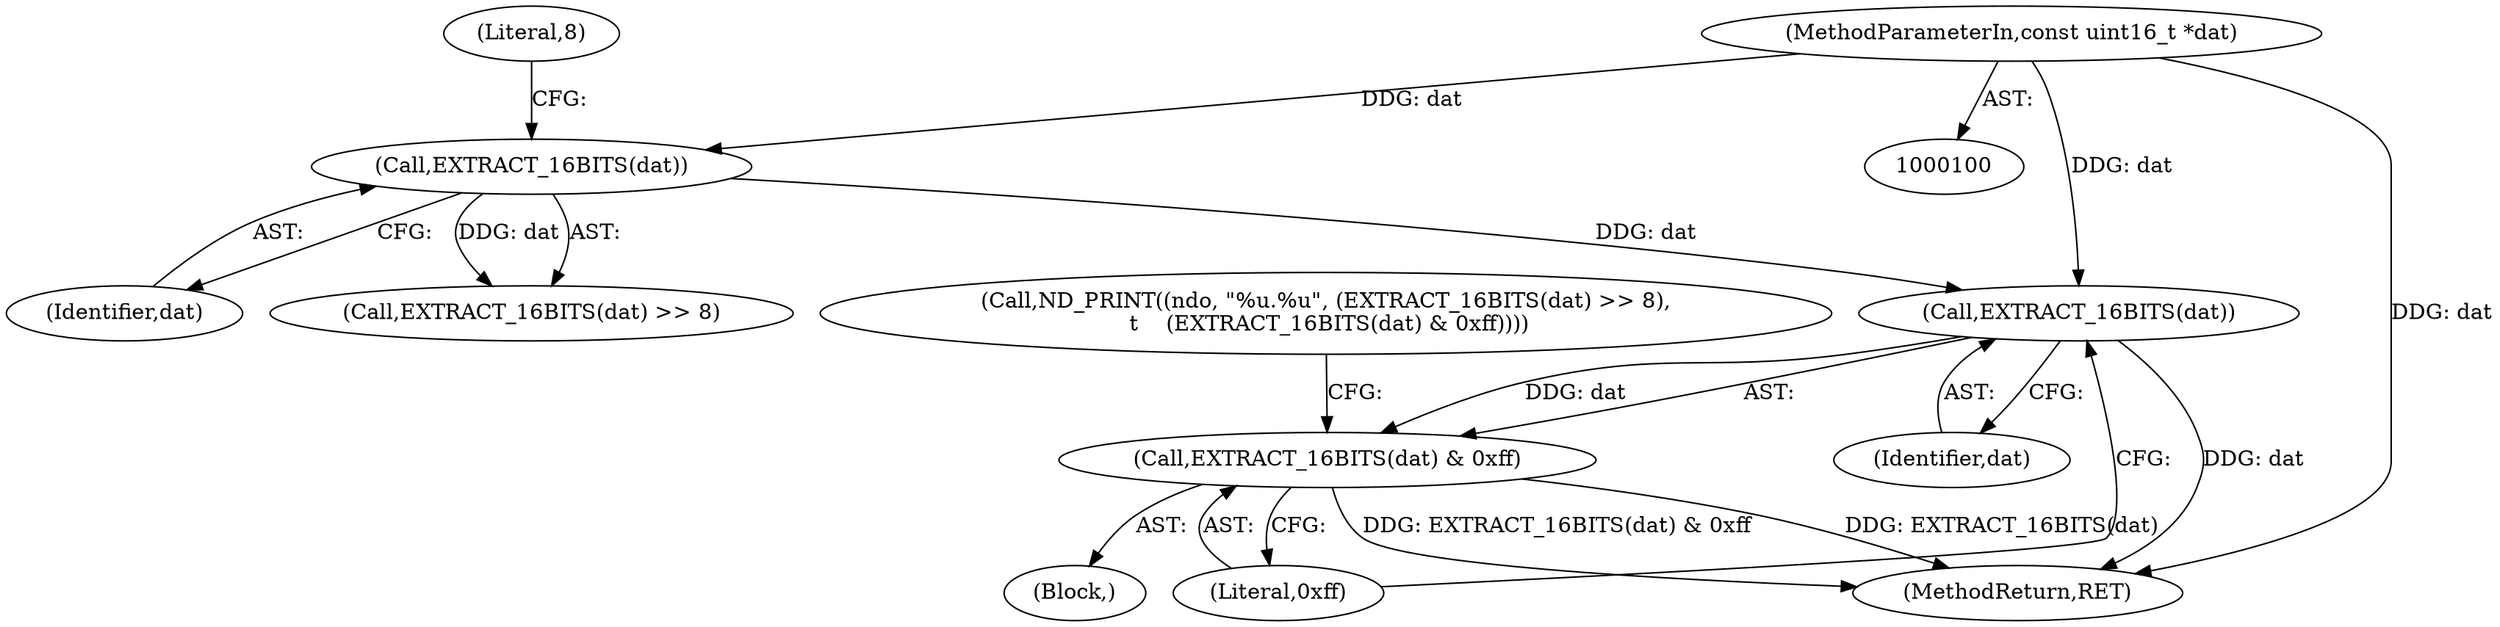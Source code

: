 digraph "0_tcpdump_cc4a7391c616be7a64ed65742ef9ed3f106eb165_8@pointer" {
"1000126" [label="(Call,EXTRACT_16BITS(dat))"];
"1000122" [label="(Call,EXTRACT_16BITS(dat))"];
"1000102" [label="(MethodParameterIn,const uint16_t *dat)"];
"1000125" [label="(Call,EXTRACT_16BITS(dat) & 0xff)"];
"1000121" [label="(Call,EXTRACT_16BITS(dat) >> 8)"];
"1000123" [label="(Identifier,dat)"];
"1000120" [label="(Block,)"];
"1000102" [label="(MethodParameterIn,const uint16_t *dat)"];
"1000126" [label="(Call,EXTRACT_16BITS(dat))"];
"1000115" [label="(Call,ND_PRINT((ndo, \"%u.%u\", (EXTRACT_16BITS(dat) >> 8),\n \t    (EXTRACT_16BITS(dat) & 0xff))))"];
"1000125" [label="(Call,EXTRACT_16BITS(dat) & 0xff)"];
"1000124" [label="(Literal,8)"];
"1000128" [label="(Literal,0xff)"];
"1000122" [label="(Call,EXTRACT_16BITS(dat))"];
"1000129" [label="(MethodReturn,RET)"];
"1000127" [label="(Identifier,dat)"];
"1000126" -> "1000125"  [label="AST: "];
"1000126" -> "1000127"  [label="CFG: "];
"1000127" -> "1000126"  [label="AST: "];
"1000128" -> "1000126"  [label="CFG: "];
"1000126" -> "1000129"  [label="DDG: dat"];
"1000126" -> "1000125"  [label="DDG: dat"];
"1000122" -> "1000126"  [label="DDG: dat"];
"1000102" -> "1000126"  [label="DDG: dat"];
"1000122" -> "1000121"  [label="AST: "];
"1000122" -> "1000123"  [label="CFG: "];
"1000123" -> "1000122"  [label="AST: "];
"1000124" -> "1000122"  [label="CFG: "];
"1000122" -> "1000121"  [label="DDG: dat"];
"1000102" -> "1000122"  [label="DDG: dat"];
"1000102" -> "1000100"  [label="AST: "];
"1000102" -> "1000129"  [label="DDG: dat"];
"1000125" -> "1000120"  [label="AST: "];
"1000125" -> "1000128"  [label="CFG: "];
"1000128" -> "1000125"  [label="AST: "];
"1000115" -> "1000125"  [label="CFG: "];
"1000125" -> "1000129"  [label="DDG: EXTRACT_16BITS(dat)"];
"1000125" -> "1000129"  [label="DDG: EXTRACT_16BITS(dat) & 0xff"];
}
